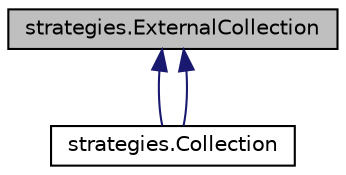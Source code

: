 digraph "strategies.ExternalCollection"
{
 // LATEX_PDF_SIZE
  edge [fontname="Helvetica",fontsize="10",labelfontname="Helvetica",labelfontsize="10"];
  node [fontname="Helvetica",fontsize="10",shape=record];
  Node1 [label="strategies.ExternalCollection",height=0.2,width=0.4,color="black", fillcolor="grey75", style="filled", fontcolor="black",tooltip=" "];
  Node1 -> Node2 [dir="back",color="midnightblue",fontsize="10",style="solid",fontname="Helvetica"];
  Node2 [label="strategies.Collection",height=0.2,width=0.4,color="black", fillcolor="white", style="filled",URL="$classstrategies_1_1Collection.html",tooltip=" "];
  Node1 -> Node2 [dir="back",color="midnightblue",fontsize="10",style="solid",fontname="Helvetica"];
}
